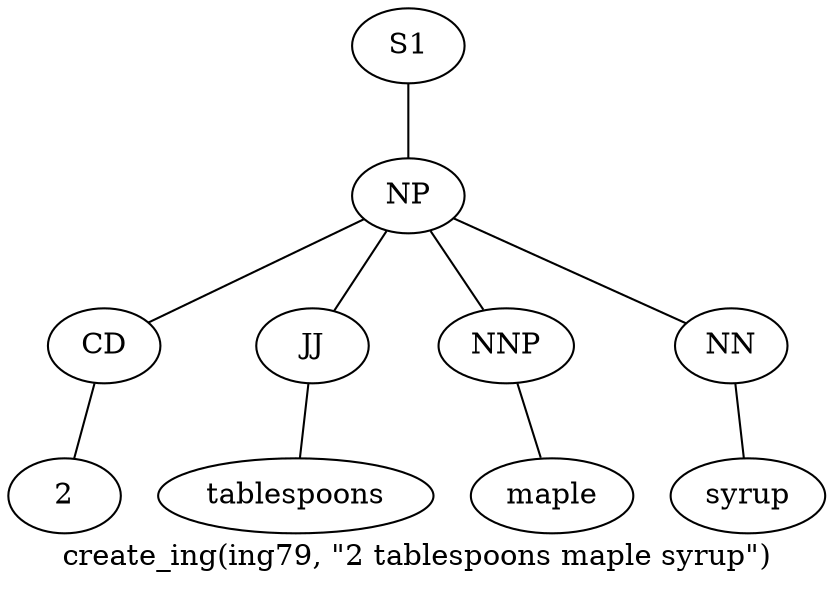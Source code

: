 graph SyntaxGraph {
	label = "create_ing(ing79, \"2 tablespoons maple syrup\")";
	Node0 [label="S1"];
	Node1 [label="NP"];
	Node2 [label="CD"];
	Node3 [label="2"];
	Node4 [label="JJ"];
	Node5 [label="tablespoons"];
	Node6 [label="NNP"];
	Node7 [label="maple"];
	Node8 [label="NN"];
	Node9 [label="syrup"];

	Node0 -- Node1;
	Node1 -- Node2;
	Node1 -- Node4;
	Node1 -- Node6;
	Node1 -- Node8;
	Node2 -- Node3;
	Node4 -- Node5;
	Node6 -- Node7;
	Node8 -- Node9;
}